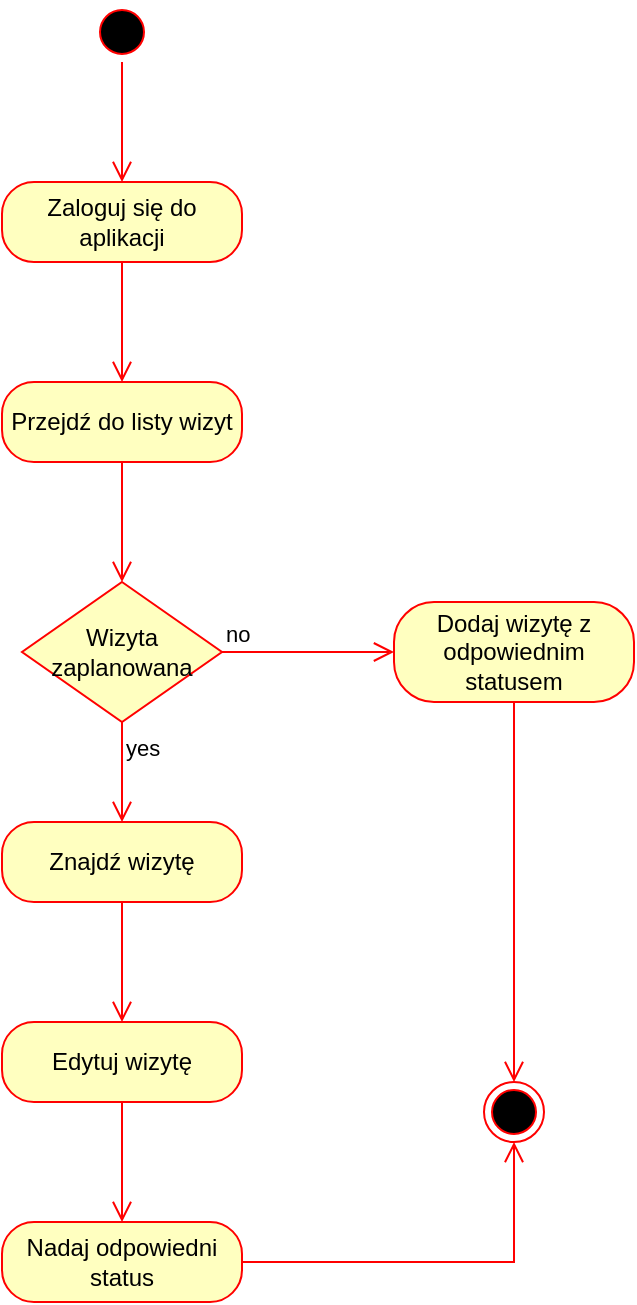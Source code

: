 <mxfile version="20.8.10" type="device"><diagram name="Strona-1" id="NB9K2-emIVLQs4Icmwga"><mxGraphModel dx="579" dy="681" grid="1" gridSize="10" guides="1" tooltips="1" connect="1" arrows="1" fold="1" page="1" pageScale="1" pageWidth="827" pageHeight="1169" math="0" shadow="0"><root><mxCell id="0"/><mxCell id="1" parent="0"/><mxCell id="RLsC37cOa_2vHvjdBAcT-1" value="" style="ellipse;html=1;shape=startState;fillColor=#000000;strokeColor=#ff0000;" vertex="1" parent="1"><mxGeometry x="399" y="30" width="30" height="30" as="geometry"/></mxCell><mxCell id="RLsC37cOa_2vHvjdBAcT-2" value="" style="edgeStyle=orthogonalEdgeStyle;html=1;verticalAlign=bottom;endArrow=open;endSize=8;strokeColor=#ff0000;rounded=0;" edge="1" source="RLsC37cOa_2vHvjdBAcT-1" parent="1"><mxGeometry relative="1" as="geometry"><mxPoint x="414" y="120" as="targetPoint"/></mxGeometry></mxCell><mxCell id="RLsC37cOa_2vHvjdBAcT-5" value="Zaloguj się do aplikacji" style="rounded=1;whiteSpace=wrap;html=1;arcSize=40;fontColor=#000000;fillColor=#ffffc0;strokeColor=#ff0000;" vertex="1" parent="1"><mxGeometry x="354" y="120" width="120" height="40" as="geometry"/></mxCell><mxCell id="RLsC37cOa_2vHvjdBAcT-6" value="" style="edgeStyle=orthogonalEdgeStyle;html=1;verticalAlign=bottom;endArrow=open;endSize=8;strokeColor=#ff0000;rounded=0;" edge="1" source="RLsC37cOa_2vHvjdBAcT-5" parent="1"><mxGeometry relative="1" as="geometry"><mxPoint x="414" y="220" as="targetPoint"/></mxGeometry></mxCell><mxCell id="RLsC37cOa_2vHvjdBAcT-7" value="Przejdź do listy wizyt" style="rounded=1;whiteSpace=wrap;html=1;arcSize=40;fontColor=#000000;fillColor=#ffffc0;strokeColor=#ff0000;" vertex="1" parent="1"><mxGeometry x="354" y="220" width="120" height="40" as="geometry"/></mxCell><mxCell id="RLsC37cOa_2vHvjdBAcT-8" value="" style="edgeStyle=orthogonalEdgeStyle;html=1;verticalAlign=bottom;endArrow=open;endSize=8;strokeColor=#ff0000;rounded=0;" edge="1" source="RLsC37cOa_2vHvjdBAcT-7" parent="1"><mxGeometry relative="1" as="geometry"><mxPoint x="414" y="320" as="targetPoint"/></mxGeometry></mxCell><mxCell id="RLsC37cOa_2vHvjdBAcT-9" value="Znajdź wizytę" style="rounded=1;whiteSpace=wrap;html=1;arcSize=40;fontColor=#000000;fillColor=#ffffc0;strokeColor=#ff0000;" vertex="1" parent="1"><mxGeometry x="354" y="440" width="120" height="40" as="geometry"/></mxCell><mxCell id="RLsC37cOa_2vHvjdBAcT-10" value="" style="edgeStyle=orthogonalEdgeStyle;html=1;verticalAlign=bottom;endArrow=open;endSize=8;strokeColor=#ff0000;rounded=0;" edge="1" source="RLsC37cOa_2vHvjdBAcT-9" parent="1"><mxGeometry relative="1" as="geometry"><mxPoint x="414" y="540" as="targetPoint"/></mxGeometry></mxCell><mxCell id="RLsC37cOa_2vHvjdBAcT-11" value="Wizyta zaplanowana" style="rhombus;whiteSpace=wrap;html=1;fillColor=#ffffc0;strokeColor=#ff0000;" vertex="1" parent="1"><mxGeometry x="364" y="320" width="100" height="70" as="geometry"/></mxCell><mxCell id="RLsC37cOa_2vHvjdBAcT-12" value="no" style="edgeStyle=orthogonalEdgeStyle;html=1;align=left;verticalAlign=bottom;endArrow=open;endSize=8;strokeColor=#ff0000;rounded=0;" edge="1" source="RLsC37cOa_2vHvjdBAcT-11" parent="1"><mxGeometry x="-1" relative="1" as="geometry"><mxPoint x="550" y="355" as="targetPoint"/></mxGeometry></mxCell><mxCell id="RLsC37cOa_2vHvjdBAcT-13" value="yes" style="edgeStyle=orthogonalEdgeStyle;html=1;align=left;verticalAlign=top;endArrow=open;endSize=8;strokeColor=#ff0000;rounded=0;" edge="1" source="RLsC37cOa_2vHvjdBAcT-11" parent="1"><mxGeometry x="-1" relative="1" as="geometry"><mxPoint x="414" y="440" as="targetPoint"/></mxGeometry></mxCell><mxCell id="RLsC37cOa_2vHvjdBAcT-14" value="Edytuj wizytę" style="rounded=1;whiteSpace=wrap;html=1;arcSize=40;fontColor=#000000;fillColor=#ffffc0;strokeColor=#ff0000;" vertex="1" parent="1"><mxGeometry x="354" y="540" width="120" height="40" as="geometry"/></mxCell><mxCell id="RLsC37cOa_2vHvjdBAcT-15" value="" style="edgeStyle=orthogonalEdgeStyle;html=1;verticalAlign=bottom;endArrow=open;endSize=8;strokeColor=#ff0000;rounded=0;" edge="1" source="RLsC37cOa_2vHvjdBAcT-14" parent="1"><mxGeometry relative="1" as="geometry"><mxPoint x="414" y="640" as="targetPoint"/></mxGeometry></mxCell><mxCell id="RLsC37cOa_2vHvjdBAcT-16" value="Dodaj wizytę z odpowiednim statusem" style="rounded=1;whiteSpace=wrap;html=1;arcSize=40;fontColor=#000000;fillColor=#ffffc0;strokeColor=#ff0000;" vertex="1" parent="1"><mxGeometry x="550" y="330" width="120" height="50" as="geometry"/></mxCell><mxCell id="RLsC37cOa_2vHvjdBAcT-17" value="" style="edgeStyle=orthogonalEdgeStyle;html=1;verticalAlign=bottom;endArrow=open;endSize=8;strokeColor=#ff0000;rounded=0;entryX=0.5;entryY=0;entryDx=0;entryDy=0;" edge="1" source="RLsC37cOa_2vHvjdBAcT-16" parent="1" target="RLsC37cOa_2vHvjdBAcT-20"><mxGeometry relative="1" as="geometry"><mxPoint x="610" y="430" as="targetPoint"/></mxGeometry></mxCell><mxCell id="RLsC37cOa_2vHvjdBAcT-18" value="Nadaj odpowiedni status" style="rounded=1;whiteSpace=wrap;html=1;arcSize=40;fontColor=#000000;fillColor=#ffffc0;strokeColor=#ff0000;" vertex="1" parent="1"><mxGeometry x="354" y="640" width="120" height="40" as="geometry"/></mxCell><mxCell id="RLsC37cOa_2vHvjdBAcT-19" value="" style="edgeStyle=orthogonalEdgeStyle;html=1;verticalAlign=bottom;endArrow=open;endSize=8;strokeColor=#ff0000;rounded=0;entryX=0.5;entryY=1;entryDx=0;entryDy=0;" edge="1" source="RLsC37cOa_2vHvjdBAcT-18" parent="1" target="RLsC37cOa_2vHvjdBAcT-20"><mxGeometry relative="1" as="geometry"><mxPoint x="414" y="740" as="targetPoint"/></mxGeometry></mxCell><mxCell id="RLsC37cOa_2vHvjdBAcT-20" value="" style="ellipse;html=1;shape=endState;fillColor=#000000;strokeColor=#ff0000;" vertex="1" parent="1"><mxGeometry x="595" y="570" width="30" height="30" as="geometry"/></mxCell></root></mxGraphModel></diagram></mxfile>